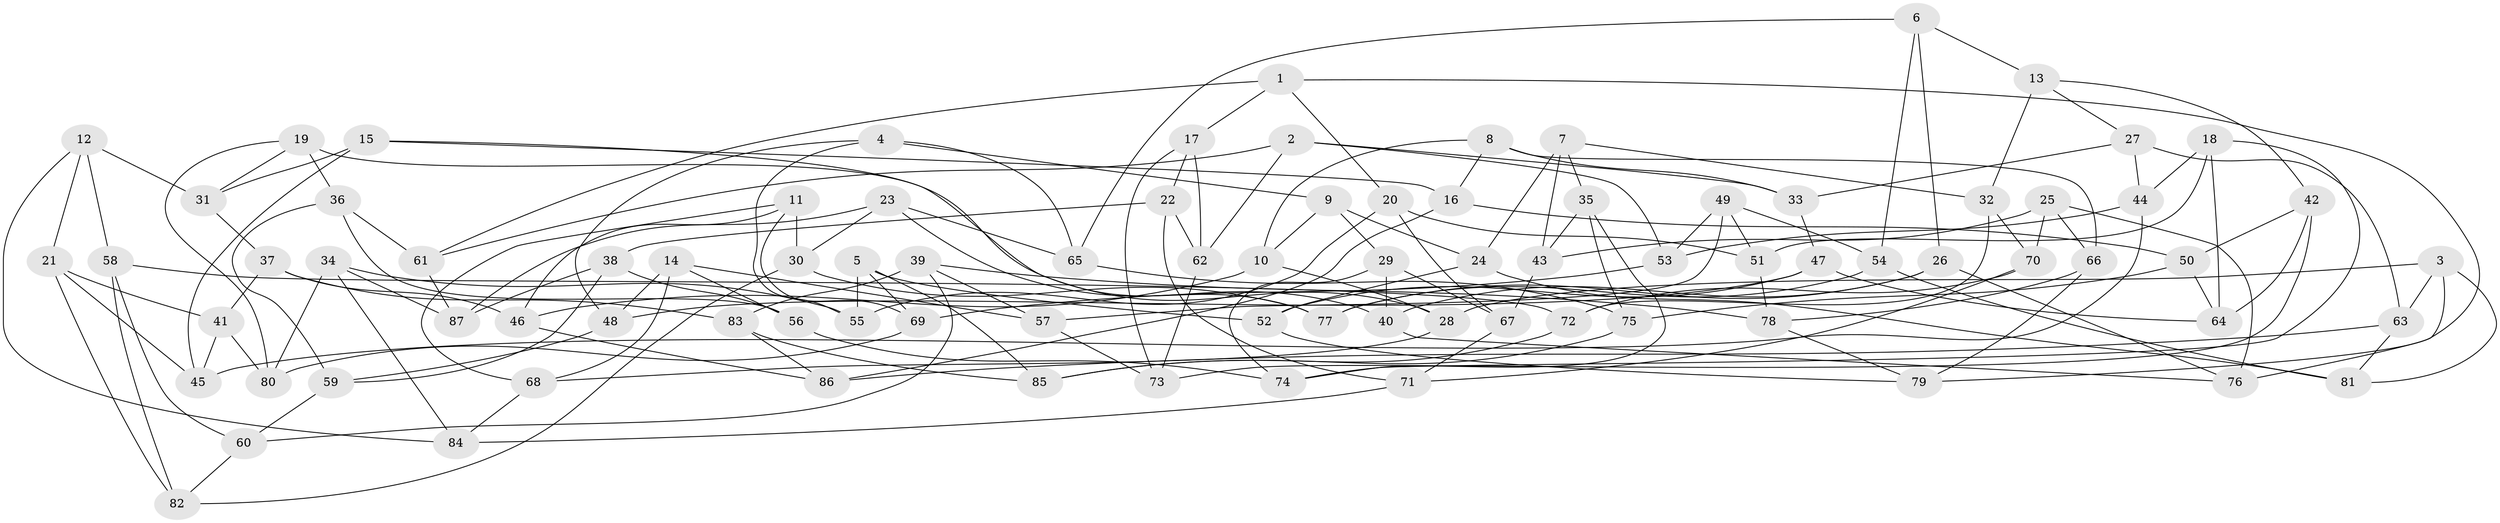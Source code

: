 // coarse degree distribution, {6: 0.5098039215686274, 4: 0.29411764705882354, 5: 0.19607843137254902}
// Generated by graph-tools (version 1.1) at 2025/42/03/06/25 10:42:16]
// undirected, 87 vertices, 174 edges
graph export_dot {
graph [start="1"]
  node [color=gray90,style=filled];
  1;
  2;
  3;
  4;
  5;
  6;
  7;
  8;
  9;
  10;
  11;
  12;
  13;
  14;
  15;
  16;
  17;
  18;
  19;
  20;
  21;
  22;
  23;
  24;
  25;
  26;
  27;
  28;
  29;
  30;
  31;
  32;
  33;
  34;
  35;
  36;
  37;
  38;
  39;
  40;
  41;
  42;
  43;
  44;
  45;
  46;
  47;
  48;
  49;
  50;
  51;
  52;
  53;
  54;
  55;
  56;
  57;
  58;
  59;
  60;
  61;
  62;
  63;
  64;
  65;
  66;
  67;
  68;
  69;
  70;
  71;
  72;
  73;
  74;
  75;
  76;
  77;
  78;
  79;
  80;
  81;
  82;
  83;
  84;
  85;
  86;
  87;
  1 -- 20;
  1 -- 17;
  1 -- 79;
  1 -- 61;
  2 -- 33;
  2 -- 62;
  2 -- 53;
  2 -- 61;
  3 -- 76;
  3 -- 28;
  3 -- 81;
  3 -- 63;
  4 -- 9;
  4 -- 55;
  4 -- 65;
  4 -- 48;
  5 -- 52;
  5 -- 69;
  5 -- 55;
  5 -- 85;
  6 -- 26;
  6 -- 54;
  6 -- 65;
  6 -- 13;
  7 -- 24;
  7 -- 43;
  7 -- 35;
  7 -- 32;
  8 -- 10;
  8 -- 33;
  8 -- 66;
  8 -- 16;
  9 -- 10;
  9 -- 24;
  9 -- 29;
  10 -- 46;
  10 -- 28;
  11 -- 69;
  11 -- 68;
  11 -- 30;
  11 -- 46;
  12 -- 21;
  12 -- 31;
  12 -- 58;
  12 -- 84;
  13 -- 27;
  13 -- 32;
  13 -- 42;
  14 -- 57;
  14 -- 48;
  14 -- 68;
  14 -- 56;
  15 -- 31;
  15 -- 77;
  15 -- 45;
  15 -- 16;
  16 -- 86;
  16 -- 50;
  17 -- 62;
  17 -- 22;
  17 -- 73;
  18 -- 64;
  18 -- 51;
  18 -- 44;
  18 -- 74;
  19 -- 80;
  19 -- 28;
  19 -- 36;
  19 -- 31;
  20 -- 55;
  20 -- 51;
  20 -- 67;
  21 -- 41;
  21 -- 45;
  21 -- 82;
  22 -- 71;
  22 -- 62;
  22 -- 38;
  23 -- 87;
  23 -- 40;
  23 -- 65;
  23 -- 30;
  24 -- 81;
  24 -- 52;
  25 -- 70;
  25 -- 76;
  25 -- 66;
  25 -- 43;
  26 -- 76;
  26 -- 40;
  26 -- 77;
  27 -- 44;
  27 -- 33;
  27 -- 63;
  28 -- 68;
  29 -- 67;
  29 -- 40;
  29 -- 74;
  30 -- 82;
  30 -- 77;
  31 -- 37;
  32 -- 70;
  32 -- 72;
  33 -- 47;
  34 -- 55;
  34 -- 84;
  34 -- 87;
  34 -- 80;
  35 -- 75;
  35 -- 43;
  35 -- 74;
  36 -- 59;
  36 -- 61;
  36 -- 56;
  37 -- 41;
  37 -- 83;
  37 -- 46;
  38 -- 59;
  38 -- 87;
  38 -- 56;
  39 -- 60;
  39 -- 83;
  39 -- 57;
  39 -- 78;
  40 -- 76;
  41 -- 45;
  41 -- 80;
  42 -- 73;
  42 -- 50;
  42 -- 64;
  43 -- 67;
  44 -- 45;
  44 -- 53;
  46 -- 86;
  47 -- 64;
  47 -- 48;
  47 -- 52;
  48 -- 59;
  49 -- 51;
  49 -- 53;
  49 -- 54;
  49 -- 57;
  50 -- 75;
  50 -- 64;
  51 -- 78;
  52 -- 79;
  53 -- 69;
  54 -- 77;
  54 -- 81;
  56 -- 74;
  57 -- 73;
  58 -- 72;
  58 -- 82;
  58 -- 60;
  59 -- 60;
  60 -- 82;
  61 -- 87;
  62 -- 73;
  63 -- 81;
  63 -- 86;
  65 -- 75;
  66 -- 78;
  66 -- 79;
  67 -- 71;
  68 -- 84;
  69 -- 80;
  70 -- 72;
  70 -- 71;
  71 -- 84;
  72 -- 85;
  75 -- 85;
  78 -- 79;
  83 -- 85;
  83 -- 86;
}
